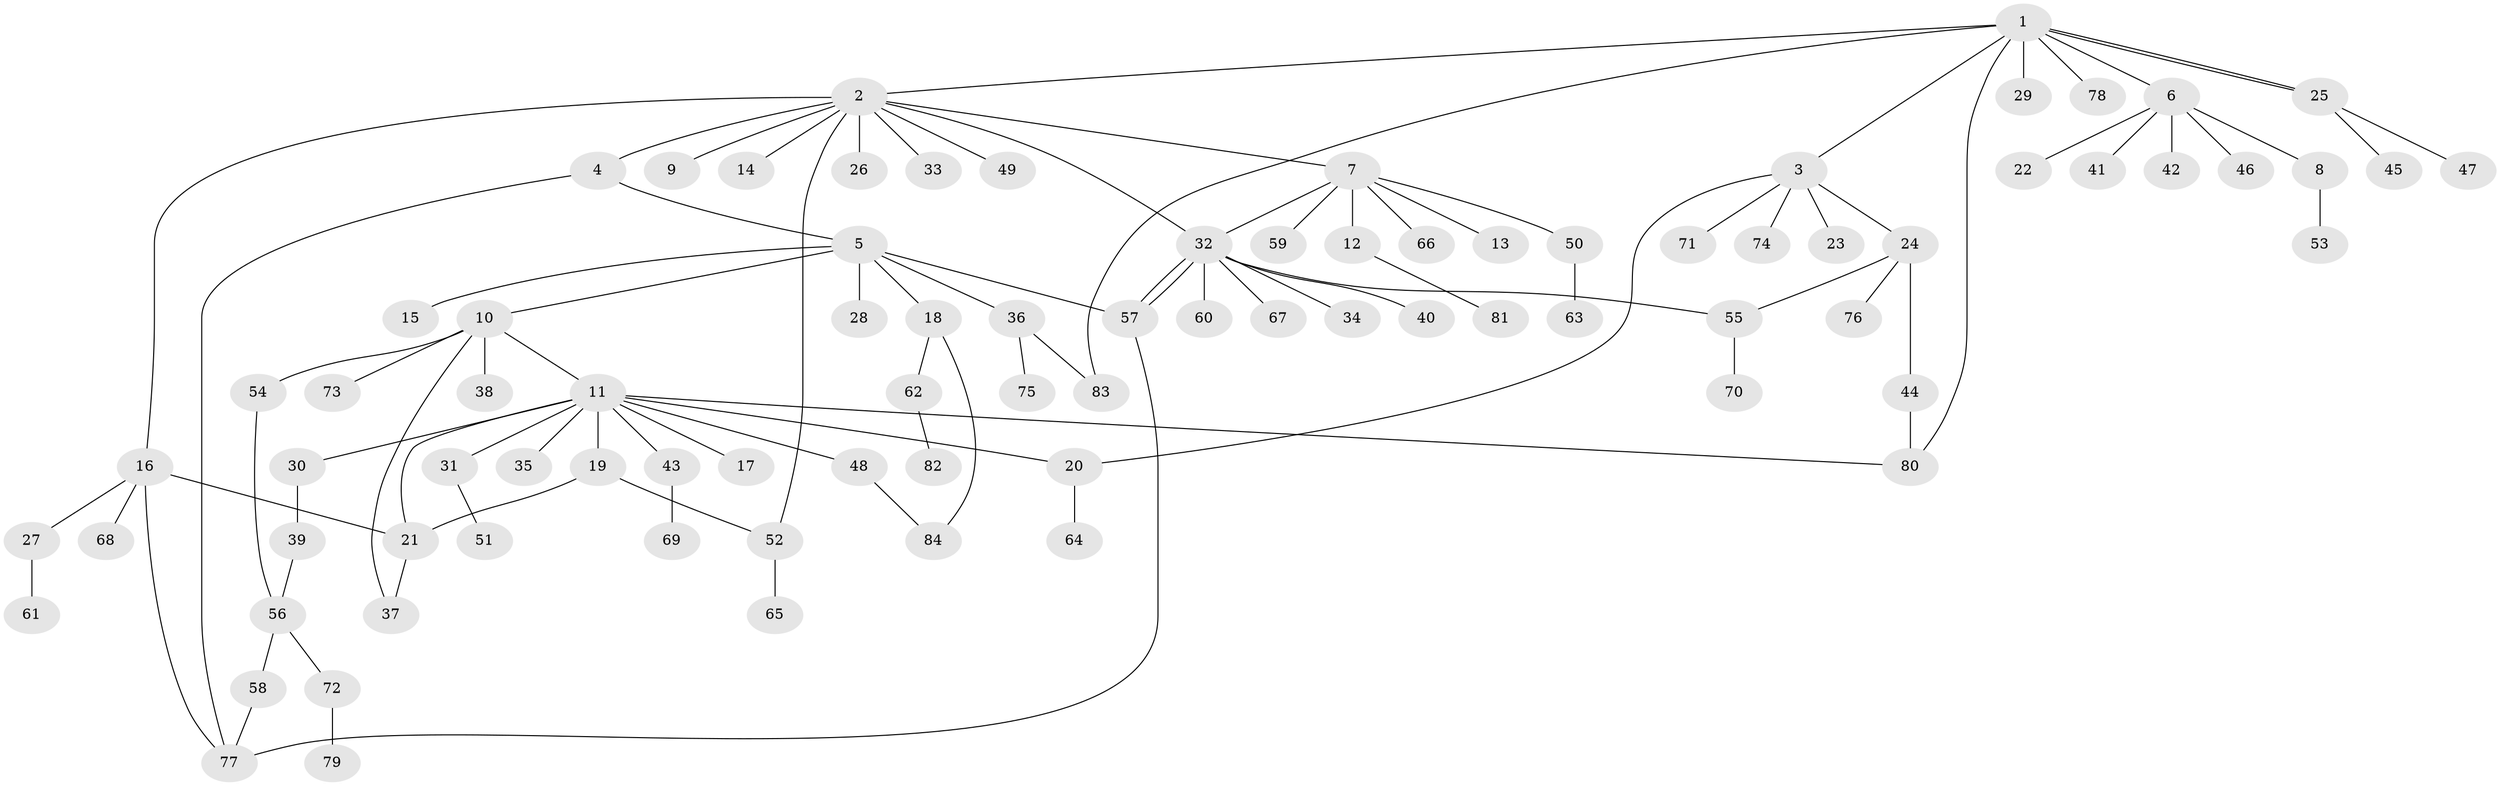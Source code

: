 // coarse degree distribution, {8: 0.034482758620689655, 10: 0.034482758620689655, 5: 0.05172413793103448, 3: 0.08620689655172414, 6: 0.05172413793103448, 7: 0.017241379310344827, 1: 0.5344827586206896, 4: 0.034482758620689655, 2: 0.15517241379310345}
// Generated by graph-tools (version 1.1) at 2025/51/02/27/25 19:51:56]
// undirected, 84 vertices, 101 edges
graph export_dot {
graph [start="1"]
  node [color=gray90,style=filled];
  1;
  2;
  3;
  4;
  5;
  6;
  7;
  8;
  9;
  10;
  11;
  12;
  13;
  14;
  15;
  16;
  17;
  18;
  19;
  20;
  21;
  22;
  23;
  24;
  25;
  26;
  27;
  28;
  29;
  30;
  31;
  32;
  33;
  34;
  35;
  36;
  37;
  38;
  39;
  40;
  41;
  42;
  43;
  44;
  45;
  46;
  47;
  48;
  49;
  50;
  51;
  52;
  53;
  54;
  55;
  56;
  57;
  58;
  59;
  60;
  61;
  62;
  63;
  64;
  65;
  66;
  67;
  68;
  69;
  70;
  71;
  72;
  73;
  74;
  75;
  76;
  77;
  78;
  79;
  80;
  81;
  82;
  83;
  84;
  1 -- 2;
  1 -- 3;
  1 -- 6;
  1 -- 25;
  1 -- 25;
  1 -- 29;
  1 -- 78;
  1 -- 80;
  1 -- 83;
  2 -- 4;
  2 -- 7;
  2 -- 9;
  2 -- 14;
  2 -- 16;
  2 -- 26;
  2 -- 32;
  2 -- 33;
  2 -- 49;
  2 -- 52;
  3 -- 20;
  3 -- 23;
  3 -- 24;
  3 -- 71;
  3 -- 74;
  4 -- 5;
  4 -- 77;
  5 -- 10;
  5 -- 15;
  5 -- 18;
  5 -- 28;
  5 -- 36;
  5 -- 57;
  6 -- 8;
  6 -- 22;
  6 -- 41;
  6 -- 42;
  6 -- 46;
  7 -- 12;
  7 -- 13;
  7 -- 32;
  7 -- 50;
  7 -- 59;
  7 -- 66;
  8 -- 53;
  10 -- 11;
  10 -- 37;
  10 -- 38;
  10 -- 54;
  10 -- 73;
  11 -- 17;
  11 -- 19;
  11 -- 20;
  11 -- 21;
  11 -- 30;
  11 -- 31;
  11 -- 35;
  11 -- 43;
  11 -- 48;
  11 -- 80;
  12 -- 81;
  16 -- 21;
  16 -- 27;
  16 -- 68;
  16 -- 77;
  18 -- 62;
  18 -- 84;
  19 -- 21;
  19 -- 52;
  20 -- 64;
  21 -- 37;
  24 -- 44;
  24 -- 55;
  24 -- 76;
  25 -- 45;
  25 -- 47;
  27 -- 61;
  30 -- 39;
  31 -- 51;
  32 -- 34;
  32 -- 40;
  32 -- 55;
  32 -- 57;
  32 -- 57;
  32 -- 60;
  32 -- 67;
  36 -- 75;
  36 -- 83;
  39 -- 56;
  43 -- 69;
  44 -- 80;
  48 -- 84;
  50 -- 63;
  52 -- 65;
  54 -- 56;
  55 -- 70;
  56 -- 58;
  56 -- 72;
  57 -- 77;
  58 -- 77;
  62 -- 82;
  72 -- 79;
}
